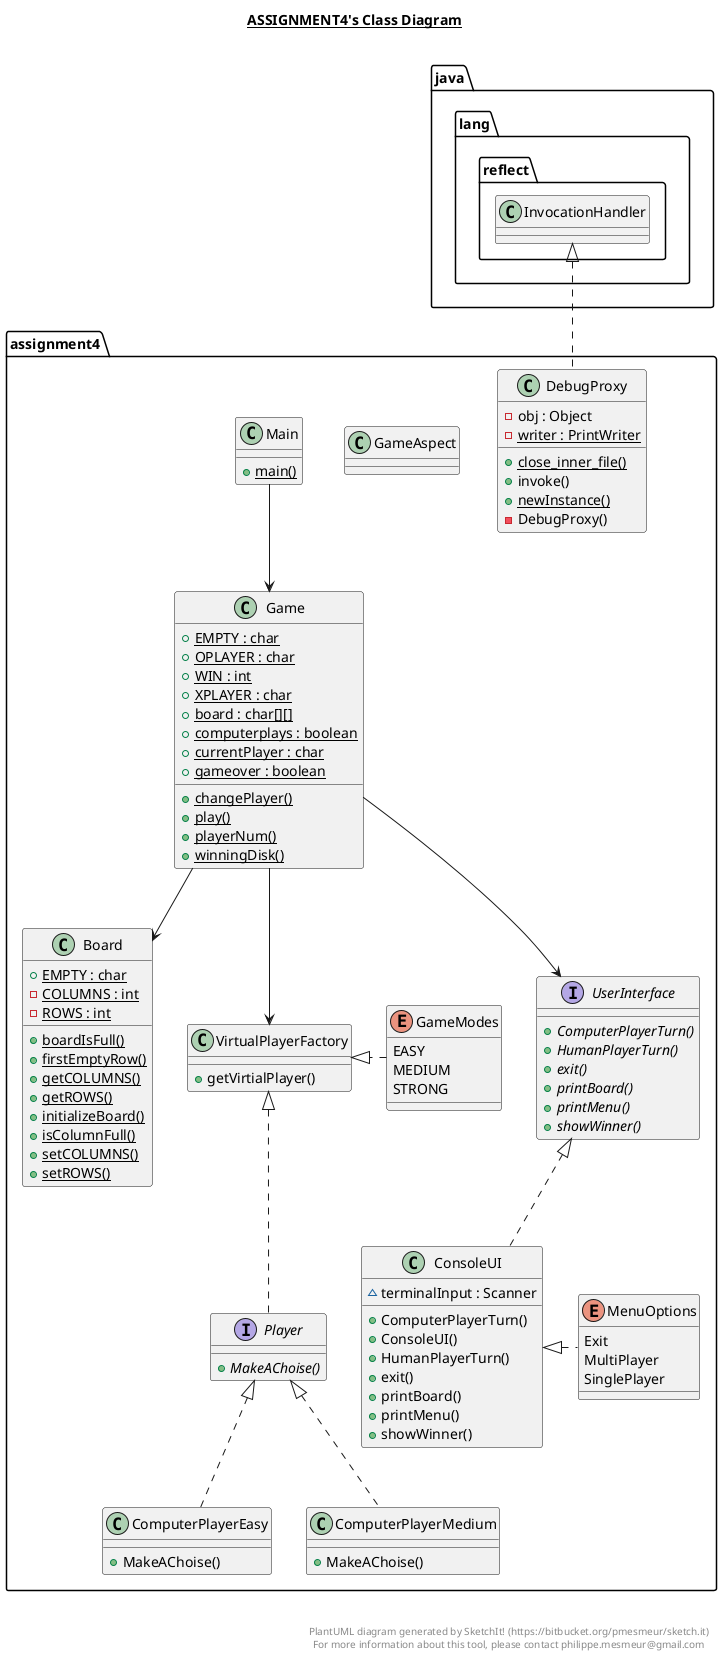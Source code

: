 @startuml

title __ASSIGNMENT4's Class Diagram__\n

  namespace assignment4 {
    class assignment4.Board {
        {static} + EMPTY : char
        {static} - COLUMNS : int
        {static} - ROWS : int
        {static} + boardIsFull()
        {static} + firstEmptyRow()
        {static} + getCOLUMNS()
        {static} + getROWS()
        {static} + initializeBoard()
        {static} + isColumnFull()
        {static} + setCOLUMNS()
        {static} + setROWS()
    }
  }
  

  namespace assignment4 {
    class assignment4.ComputerPlayerEasy {
        + MakeAChoise()
    }
  }
  

  namespace assignment4 {
    class assignment4.ComputerPlayerMedium {
        + MakeAChoise()
    }
  }
  

  namespace assignment4 {
    class assignment4.ConsoleUI {
        ~ terminalInput : Scanner
        + ComputerPlayerTurn()
        + ConsoleUI()
        + HumanPlayerTurn()
        + exit()
        + printBoard()
        + printMenu()
        + showWinner()
    }
  }
  

  namespace assignment4 {
    class assignment4.DebugProxy {
        - obj : Object
        {static} - writer : PrintWriter
        {static} + close_inner_file()
        + invoke()
        {static} + newInstance()
        - DebugProxy()
    }
  }
  

  namespace assignment4 {
    class assignment4.Game {
        {static} + EMPTY : char
        {static} + OPLAYER : char
        {static} + WIN : int
        {static} + XPLAYER : char
        {static} + board : char[][]
        {static} + computerplays : boolean
        {static} + currentPlayer : char
        {static} + gameover : boolean
        {static} + changePlayer()
        {static} + play()
        {static} + playerNum()
        {static} + winningDisk()
    }
  }
  

  namespace assignment4 {
    class assignment4.GameAspect {
    }
  }
  

  namespace assignment4 {
    enum GameModes {
      EASY
      MEDIUM
      STRONG
    }
  }
  

  namespace assignment4 {
    class assignment4.Main {
        {static} + main()
    }
  }
  

  namespace assignment4 {
    enum MenuOptions {
      Exit
      MultiPlayer
      SinglePlayer
    }
  }
  

  namespace assignment4 {
    interface assignment4.Player {
        {abstract} + MakeAChoise()
    }
  }
  

  namespace assignment4 {
    interface assignment4.UserInterface {
        {abstract} + ComputerPlayerTurn()
        {abstract} + HumanPlayerTurn()
        {abstract} + exit()
        {abstract} + printBoard()
        {abstract} + printMenu()
        {abstract} + showWinner()
    }
  }
  

  namespace assignment4 {
    class assignment4.VirtualPlayerFactory {
        + getVirtialPlayer()
    }
  }
  

  assignment4.ComputerPlayerEasy .up.|> assignment4.Player
  assignment4.ComputerPlayerMedium .up.|> assignment4.Player
  assignment4.Player .up.|> assignment4.VirtualPlayerFactory
  assignment4.ConsoleUI .up.|> assignment4.UserInterface
  assignment4.DebugProxy .up.|> java.lang.reflect.InvocationHandler
  assignment4.MenuOptions .left.|> assignment4.ConsoleUI
  assignment4.GameModes .right.|> assignment4.VirtualPlayerFactory

  assignment4.Main --> assignment4.Game
  assignment4.Game --> assignment4.UserInterface
  assignment4.Game --> assignment4.Board
  assignment4.Game --> assignment4.VirtualPlayerFactory



right footer


PlantUML diagram generated by SketchIt! (https://bitbucket.org/pmesmeur/sketch.it)
For more information about this tool, please contact philippe.mesmeur@gmail.com
endfooter

@enduml

